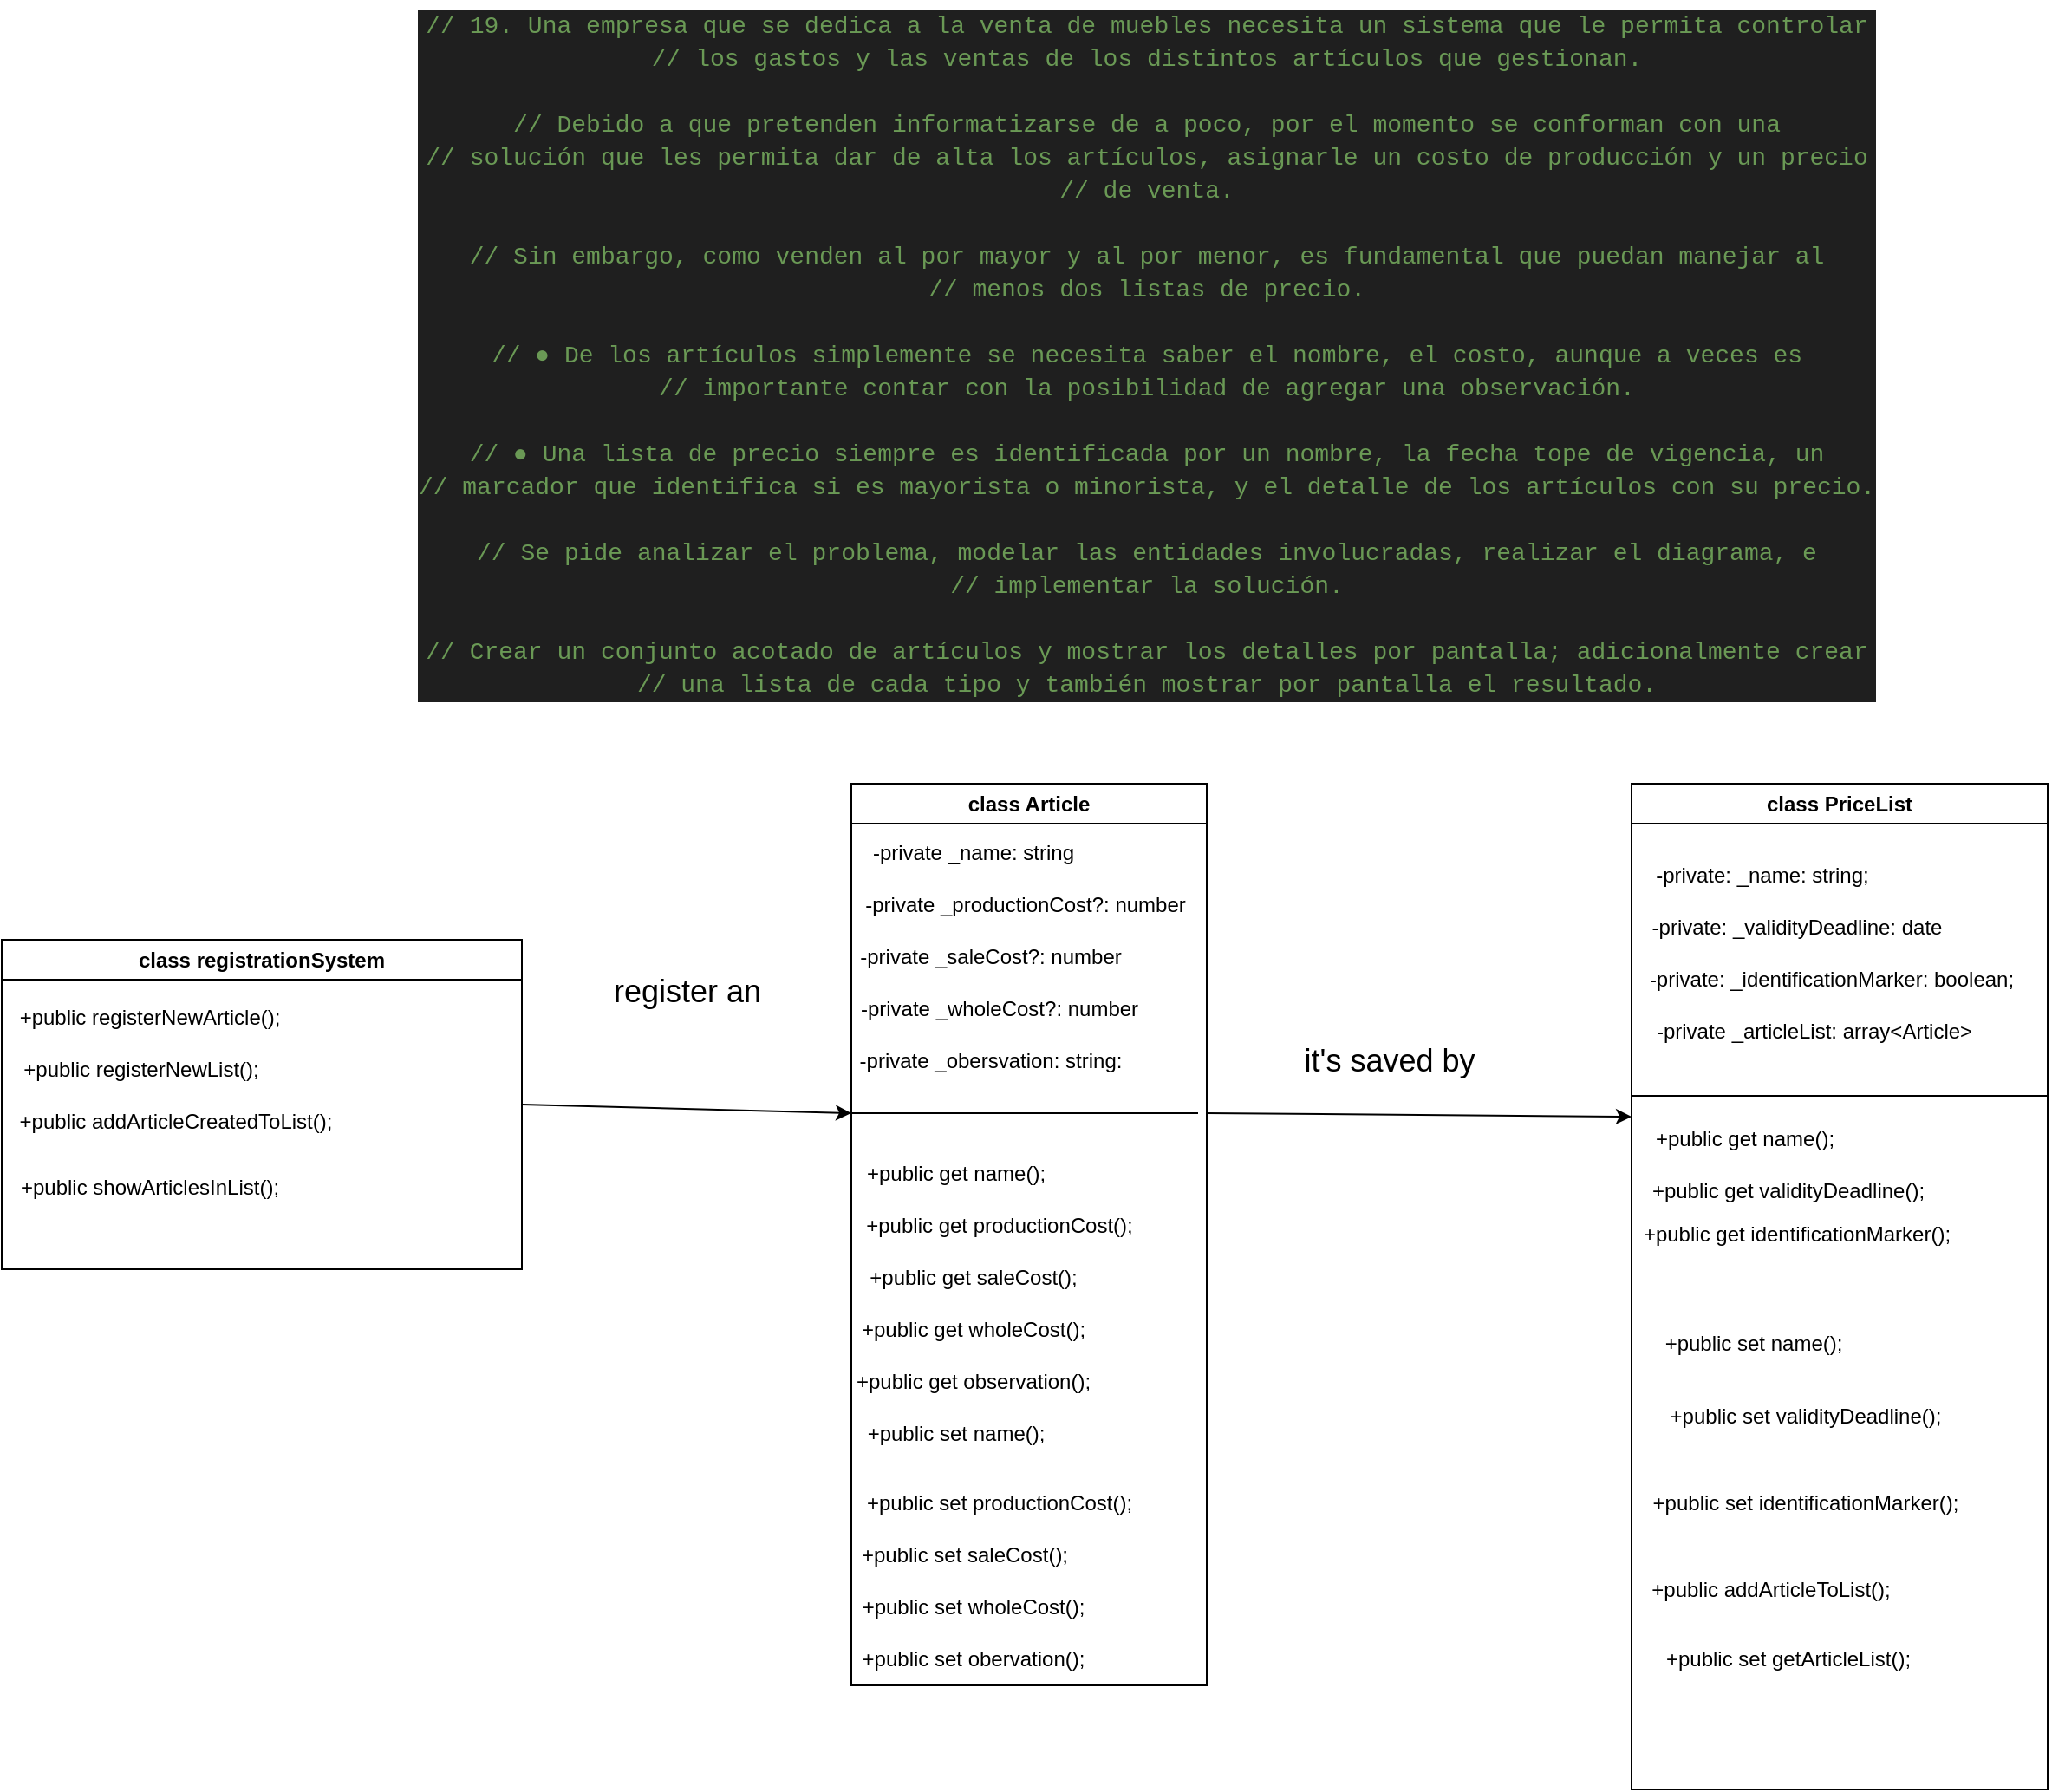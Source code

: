 <mxfile>
    <diagram id="zCJzCJdqDsHCJ9_B2jmk" name="Page-1">
        <mxGraphModel dx="1685" dy="1762" grid="1" gridSize="10" guides="1" tooltips="1" connect="1" arrows="1" fold="1" page="1" pageScale="1" pageWidth="850" pageHeight="1100" math="0" shadow="0">
            <root>
                <mxCell id="0"/>
                <mxCell id="1" parent="0"/>
                <mxCell id="2" value="&lt;div style=&quot;color: rgb(204, 204, 204); background-color: rgb(31, 31, 31); font-family: Consolas, &amp;quot;Courier New&amp;quot;, monospace; font-size: 14px; line-height: 19px; white-space-collapse: preserve;&quot;&gt;&lt;div&gt;&lt;span style=&quot;color: #6a9955;&quot;&gt;// 19. Una empresa que se dedica a la venta de muebles necesita un sistema que le permita controlar&lt;/span&gt;&lt;/div&gt;&lt;div&gt;&lt;span style=&quot;color: #6a9955;&quot;&gt;// los gastos y las ventas de los distintos artículos que gestionan.&lt;/span&gt;&lt;/div&gt;&lt;br&gt;&lt;div&gt;&lt;span style=&quot;color: #6a9955;&quot;&gt;// Debido a que pretenden informatizarse de a poco, por el momento se conforman con una&lt;/span&gt;&lt;/div&gt;&lt;div&gt;&lt;span style=&quot;color: #6a9955;&quot;&gt;// solución que les permita dar de alta los artículos, asignarle un costo de producción y un precio&lt;/span&gt;&lt;/div&gt;&lt;div&gt;&lt;span style=&quot;color: #6a9955;&quot;&gt;// de venta.&lt;/span&gt;&lt;/div&gt;&lt;br&gt;&lt;div&gt;&lt;span style=&quot;color: #6a9955;&quot;&gt;// Sin embargo, como venden al por mayor y al por menor, es fundamental que puedan manejar al&lt;/span&gt;&lt;/div&gt;&lt;div&gt;&lt;span style=&quot;color: #6a9955;&quot;&gt;// menos dos listas de precio.&lt;/span&gt;&lt;/div&gt;&lt;br&gt;&lt;div&gt;&lt;span style=&quot;color: #6a9955;&quot;&gt;// ● De los artículos simplemente se necesita saber el nombre, el costo, aunque a veces es&lt;/span&gt;&lt;/div&gt;&lt;div&gt;&lt;span style=&quot;color: #6a9955;&quot;&gt;// importante contar con la posibilidad de agregar una observación.&lt;/span&gt;&lt;/div&gt;&lt;br&gt;&lt;div&gt;&lt;span style=&quot;color: #6a9955;&quot;&gt;// ● Una lista de precio siempre es identificada por un nombre, la fecha tope de vigencia, un&lt;/span&gt;&lt;/div&gt;&lt;div&gt;&lt;span style=&quot;color: #6a9955;&quot;&gt;// marcador que identifica si es mayorista o minorista, y el detalle de los artículos con su precio.&lt;/span&gt;&lt;/div&gt;&lt;br&gt;&lt;div&gt;&lt;span style=&quot;color: #6a9955;&quot;&gt;// Se pide analizar el problema, modelar las entidades involucradas, realizar el diagrama, e&lt;/span&gt;&lt;/div&gt;&lt;div&gt;&lt;span style=&quot;color: #6a9955;&quot;&gt;// implementar la solución.&lt;/span&gt;&lt;/div&gt;&lt;br&gt;&lt;div&gt;&lt;span style=&quot;color: #6a9955;&quot;&gt;// Crear un conjunto acotado de artículos y mostrar los detalles por pantalla; adicionalmente crear&lt;/span&gt;&lt;/div&gt;&lt;div&gt;&lt;span style=&quot;color: #6a9955;&quot;&gt;// una lista de cada tipo y también mostrar por pantalla el resultado.&lt;/span&gt;&lt;/div&gt;&lt;/div&gt;" style="text;html=1;align=center;verticalAlign=middle;resizable=0;points=[];autosize=1;strokeColor=none;fillColor=none;" parent="1" vertex="1">
                    <mxGeometry x="-65" y="-172" width="790" height="410" as="geometry"/>
                </mxCell>
                <mxCell id="3" value="class Article" style="swimlane;whiteSpace=wrap;html=1;" parent="1" vertex="1">
                    <mxGeometry x="160" y="280" width="205" height="520" as="geometry"/>
                </mxCell>
                <mxCell id="4" value="-private _name: string" style="text;html=1;align=center;verticalAlign=middle;resizable=0;points=[];autosize=1;strokeColor=none;fillColor=none;" parent="3" vertex="1">
                    <mxGeometry y="25" width="140" height="30" as="geometry"/>
                </mxCell>
                <mxCell id="5" value="-private _productionCost?: number" style="text;html=1;align=center;verticalAlign=middle;resizable=0;points=[];autosize=1;strokeColor=none;fillColor=none;" parent="3" vertex="1">
                    <mxGeometry x="-5" y="55" width="210" height="30" as="geometry"/>
                </mxCell>
                <mxCell id="6" value="-private _obersvation: string:" style="text;html=1;align=center;verticalAlign=middle;resizable=0;points=[];autosize=1;strokeColor=none;fillColor=none;" parent="3" vertex="1">
                    <mxGeometry x="-5" y="145" width="170" height="30" as="geometry"/>
                </mxCell>
                <mxCell id="7" value="+public get name();" style="text;html=1;align=center;verticalAlign=middle;resizable=0;points=[];autosize=1;strokeColor=none;fillColor=none;" parent="3" vertex="1">
                    <mxGeometry x="-5" y="210" width="130" height="30" as="geometry"/>
                </mxCell>
                <mxCell id="10" value="+public get productionCost();" style="text;html=1;align=center;verticalAlign=middle;resizable=0;points=[];autosize=1;strokeColor=none;fillColor=none;" parent="3" vertex="1">
                    <mxGeometry x="-5" y="240" width="180" height="30" as="geometry"/>
                </mxCell>
                <mxCell id="11" value="+public get observation();" style="text;html=1;align=center;verticalAlign=middle;resizable=0;points=[];autosize=1;strokeColor=none;fillColor=none;" parent="3" vertex="1">
                    <mxGeometry x="-10" y="330" width="160" height="30" as="geometry"/>
                </mxCell>
                <mxCell id="46" value="-private _saleCost?: number" style="text;html=1;align=center;verticalAlign=middle;resizable=0;points=[];autosize=1;strokeColor=none;fillColor=none;" parent="3" vertex="1">
                    <mxGeometry x="-5" y="85" width="170" height="30" as="geometry"/>
                </mxCell>
                <mxCell id="47" value="+public get saleCost();" style="text;html=1;align=center;verticalAlign=middle;resizable=0;points=[];autosize=1;strokeColor=none;fillColor=none;" parent="3" vertex="1">
                    <mxGeometry y="270" width="140" height="30" as="geometry"/>
                </mxCell>
                <mxCell id="62" value="-private _wholeCost?: number" style="text;html=1;align=center;verticalAlign=middle;resizable=0;points=[];autosize=1;strokeColor=none;fillColor=none;" vertex="1" parent="3">
                    <mxGeometry x="-5" y="115" width="180" height="30" as="geometry"/>
                </mxCell>
                <mxCell id="63" value="" style="endArrow=none;html=1;" edge="1" parent="3">
                    <mxGeometry width="50" height="50" relative="1" as="geometry">
                        <mxPoint y="190" as="sourcePoint"/>
                        <mxPoint x="200" y="190" as="targetPoint"/>
                    </mxGeometry>
                </mxCell>
                <mxCell id="64" value="+public get wholeCost();" style="text;html=1;align=center;verticalAlign=middle;resizable=0;points=[];autosize=1;strokeColor=none;fillColor=none;" vertex="1" parent="3">
                    <mxGeometry x="-5" y="300" width="150" height="30" as="geometry"/>
                </mxCell>
                <mxCell id="67" value="+public set productionCost();" style="text;html=1;align=center;verticalAlign=middle;resizable=0;points=[];autosize=1;strokeColor=none;fillColor=none;" vertex="1" parent="3">
                    <mxGeometry x="-5" y="400" width="180" height="30" as="geometry"/>
                </mxCell>
                <mxCell id="68" value="+public set saleCost();" style="text;html=1;align=center;verticalAlign=middle;resizable=0;points=[];autosize=1;strokeColor=none;fillColor=none;" vertex="1" parent="3">
                    <mxGeometry x="-5" y="430" width="140" height="30" as="geometry"/>
                </mxCell>
                <mxCell id="69" value="+public set wholeCost();" style="text;html=1;align=center;verticalAlign=middle;resizable=0;points=[];autosize=1;strokeColor=none;fillColor=none;" vertex="1" parent="3">
                    <mxGeometry x="-5" y="460" width="150" height="30" as="geometry"/>
                </mxCell>
                <mxCell id="70" value="+public set obervation();" style="text;html=1;align=center;verticalAlign=middle;resizable=0;points=[];autosize=1;strokeColor=none;fillColor=none;" vertex="1" parent="3">
                    <mxGeometry x="-5" y="490" width="150" height="30" as="geometry"/>
                </mxCell>
                <mxCell id="65" value="+public set name();" style="text;html=1;align=center;verticalAlign=middle;resizable=0;points=[];autosize=1;strokeColor=none;fillColor=none;" vertex="1" parent="3">
                    <mxGeometry x="-5" y="360" width="130" height="30" as="geometry"/>
                </mxCell>
                <mxCell id="13" value="class PriceList" style="swimlane;whiteSpace=wrap;html=1;" parent="1" vertex="1">
                    <mxGeometry x="610" y="280" width="240" height="580" as="geometry"/>
                </mxCell>
                <mxCell id="14" value="-private: _name: string;" style="text;html=1;align=center;verticalAlign=middle;resizable=0;points=[];autosize=1;strokeColor=none;fillColor=none;" parent="13" vertex="1">
                    <mxGeometry y="38" width="150" height="30" as="geometry"/>
                </mxCell>
                <mxCell id="15" value="-private: _validityDeadline: date" style="text;html=1;align=center;verticalAlign=middle;resizable=0;points=[];autosize=1;strokeColor=none;fillColor=none;" parent="13" vertex="1">
                    <mxGeometry y="68" width="190" height="30" as="geometry"/>
                </mxCell>
                <mxCell id="16" value="-private: _identificationMarker: boolean;" style="text;html=1;align=center;verticalAlign=middle;resizable=0;points=[];autosize=1;strokeColor=none;fillColor=none;" parent="13" vertex="1">
                    <mxGeometry y="98" width="230" height="30" as="geometry"/>
                </mxCell>
                <mxCell id="17" value="-private _articleList: array&amp;lt;Article&amp;gt;" style="text;html=1;align=center;verticalAlign=middle;resizable=0;points=[];autosize=1;strokeColor=none;fillColor=none;" parent="13" vertex="1">
                    <mxGeometry y="128" width="210" height="30" as="geometry"/>
                </mxCell>
                <mxCell id="19" value="" style="endArrow=none;html=1;" parent="13" edge="1">
                    <mxGeometry width="50" height="50" relative="1" as="geometry">
                        <mxPoint y="180" as="sourcePoint"/>
                        <mxPoint x="240" y="180" as="targetPoint"/>
                    </mxGeometry>
                </mxCell>
                <mxCell id="20" value="+public get name();" style="text;html=1;align=center;verticalAlign=middle;resizable=0;points=[];autosize=1;strokeColor=none;fillColor=none;" parent="13" vertex="1">
                    <mxGeometry y="190" width="130" height="30" as="geometry"/>
                </mxCell>
                <mxCell id="21" value="+public get validityDeadline();" style="text;html=1;align=center;verticalAlign=middle;resizable=0;points=[];autosize=1;strokeColor=none;fillColor=none;" parent="13" vertex="1">
                    <mxGeometry y="220" width="180" height="30" as="geometry"/>
                </mxCell>
                <mxCell id="22" value="+public get identificationMarker();" style="text;html=1;align=center;verticalAlign=middle;resizable=0;points=[];autosize=1;strokeColor=none;fillColor=none;" parent="13" vertex="1">
                    <mxGeometry x="-5" y="245" width="200" height="30" as="geometry"/>
                </mxCell>
                <mxCell id="75" value="+public set name();" style="text;html=1;align=center;verticalAlign=middle;resizable=0;points=[];autosize=1;strokeColor=none;fillColor=none;" vertex="1" parent="13">
                    <mxGeometry x="5" y="308" width="130" height="30" as="geometry"/>
                </mxCell>
                <mxCell id="76" value="+public set&amp;nbsp;&lt;span style=&quot;color: rgb(0, 0, 0);&quot;&gt;validityDeadline&lt;/span&gt;();" style="text;html=1;align=center;verticalAlign=middle;resizable=0;points=[];autosize=1;strokeColor=none;fillColor=none;" vertex="1" parent="13">
                    <mxGeometry x="10" y="350" width="180" height="30" as="geometry"/>
                </mxCell>
                <mxCell id="77" value="+public set&amp;nbsp;&lt;span style=&quot;color: rgb(0, 0, 0);&quot;&gt;identificationMarker&lt;/span&gt;();" style="text;html=1;align=center;verticalAlign=middle;resizable=0;points=[];autosize=1;strokeColor=none;fillColor=none;" vertex="1" parent="13">
                    <mxGeometry y="400" width="200" height="30" as="geometry"/>
                </mxCell>
                <mxCell id="78" value="+public addArticleToList();" style="text;html=1;align=center;verticalAlign=middle;resizable=0;points=[];autosize=1;strokeColor=none;fillColor=none;" vertex="1" parent="13">
                    <mxGeometry y="450" width="160" height="30" as="geometry"/>
                </mxCell>
                <mxCell id="79" value="+public set getArticleList();" style="text;html=1;align=center;verticalAlign=middle;resizable=0;points=[];autosize=1;strokeColor=none;fillColor=none;" vertex="1" parent="13">
                    <mxGeometry x="10" y="490" width="160" height="30" as="geometry"/>
                </mxCell>
                <mxCell id="71" style="edgeStyle=none;html=1;exitX=1;exitY=0.5;exitDx=0;exitDy=0;" edge="1" parent="1" source="24">
                    <mxGeometry relative="1" as="geometry">
                        <mxPoint x="160" y="470" as="targetPoint"/>
                    </mxGeometry>
                </mxCell>
                <mxCell id="24" value="class registrationSystem" style="swimlane;whiteSpace=wrap;html=1;" parent="1" vertex="1">
                    <mxGeometry x="-330" y="370" width="300" height="190" as="geometry"/>
                </mxCell>
                <mxCell id="34" value="+public registerNewArticle();" style="text;html=1;align=center;verticalAlign=middle;resizable=0;points=[];autosize=1;strokeColor=none;fillColor=none;" parent="24" vertex="1">
                    <mxGeometry y="30" width="170" height="30" as="geometry"/>
                </mxCell>
                <mxCell id="57" value="+public registerNewList();" style="text;html=1;align=center;verticalAlign=middle;resizable=0;points=[];autosize=1;strokeColor=none;fillColor=none;" vertex="1" parent="24">
                    <mxGeometry y="60" width="160" height="30" as="geometry"/>
                </mxCell>
                <mxCell id="58" value="+public addArticleCreatedToList();" style="text;html=1;align=center;verticalAlign=middle;resizable=0;points=[];autosize=1;strokeColor=none;fillColor=none;" vertex="1" parent="24">
                    <mxGeometry y="90" width="200" height="30" as="geometry"/>
                </mxCell>
                <mxCell id="59" value="+public showArticlesInList();" style="text;html=1;align=center;verticalAlign=middle;resizable=0;points=[];autosize=1;strokeColor=none;fillColor=none;" vertex="1" parent="24">
                    <mxGeometry y="128" width="170" height="30" as="geometry"/>
                </mxCell>
                <mxCell id="41" value="&lt;font style=&quot;font-size: 18px;&quot;&gt;it&#39;s saved by&lt;/font&gt;" style="text;html=1;align=center;verticalAlign=middle;resizable=0;points=[];autosize=1;strokeColor=none;fillColor=none;" parent="1" vertex="1">
                    <mxGeometry x="410" y="420" width="120" height="40" as="geometry"/>
                </mxCell>
                <mxCell id="50" value="&lt;font style=&quot;font-size: 18px;&quot;&gt;register an&lt;/font&gt;" style="text;html=1;align=center;verticalAlign=middle;resizable=0;points=[];autosize=1;strokeColor=none;fillColor=none;" parent="1" vertex="1">
                    <mxGeometry x="10" y="380" width="110" height="40" as="geometry"/>
                </mxCell>
                <mxCell id="73" value="" style="edgeStyle=none;orthogonalLoop=1;jettySize=auto;html=1;entryX=0;entryY=0.067;entryDx=0;entryDy=0;entryPerimeter=0;" edge="1" parent="1" target="20">
                    <mxGeometry width="100" relative="1" as="geometry">
                        <mxPoint x="365" y="470" as="sourcePoint"/>
                        <mxPoint x="465" y="470" as="targetPoint"/>
                        <Array as="points"/>
                    </mxGeometry>
                </mxCell>
            </root>
        </mxGraphModel>
    </diagram>
</mxfile>